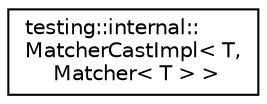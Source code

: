 digraph "Graphical Class Hierarchy"
{
  edge [fontname="Helvetica",fontsize="10",labelfontname="Helvetica",labelfontsize="10"];
  node [fontname="Helvetica",fontsize="10",shape=record];
  rankdir="LR";
  Node1 [label="testing::internal::\lMatcherCastImpl\< T,\l Matcher\< T \> \>",height=0.2,width=0.4,color="black", fillcolor="white", style="filled",URL="$classtesting_1_1internal_1_1_matcher_cast_impl_3_01_t_00_01_matcher_3_01_t_01_4_01_4.html"];
}
